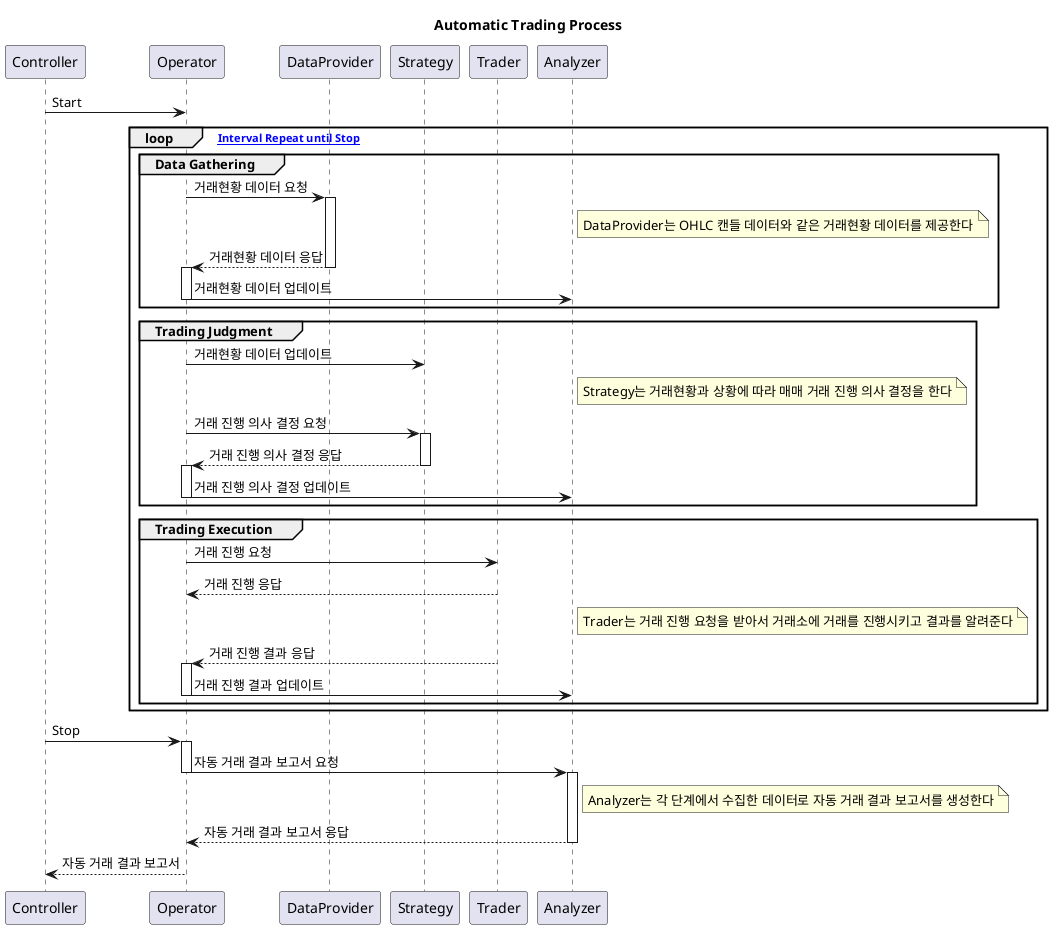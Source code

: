 @startuml
title Automatic Trading Process

participant Controller
participant Operator
participant DataProvider
participant Strategy
participant Trader
participant Analyzer

Controller -> Operator: Start
loop ["Interval Repeat until Stop"]
    group Data Gathering 
        Operator -> DataProvider: 거래현황 데이터 요청
        note right of Analyzer: DataProvider는 OHLC 캔들 데이터와 같은 거래현황 데이터를 제공한다
        activate DataProvider
        DataProvider --> Operator: 거래현황 데이터 응답
        deactivate DataProvider
        activate Operator
        Operator -> Analyzer: 거래현황 데이터 업데이트
        deactivate Operator
    end
    group Trading Judgment
        Operator -> Strategy: 거래현황 데이터 업데이트
        note right of Analyzer: Strategy는 거래현황과 상황에 따라 매매 거래 진행 의사 결정을 한다
        Operator -> Strategy: 거래 진행 의사 결정 요청
        activate Strategy
        Strategy --> Operator: 거래 진행 의사 결정 응답
        deactivate Strategy
        activate Operator
        Operator -> Analyzer: 거래 진행 의사 결정 업데이트
        deactivate Operator
    end
    group Trading Execution
        Operator -> Trader: 거래 진행 요청
        Trader --> Operator: 거래 진행 응답
        note right of Analyzer: Trader는 거래 진행 요청을 받아서 거래소에 거래를 진행시키고 결과를 알려준다
        Trader --> Operator: 거래 진행 결과 응답
        activate Operator
        Operator -> Analyzer: 거래 진행 결과 업데이트
        deactivate Operator
    end
end
Controller -> Operator: Stop
activate Operator
Operator -> Analyzer: 자동 거래 결과 보고서 요청
note right of Analyzer: Analyzer는 각 단계에서 수집한 데이터로 자동 거래 결과 보고서를 생성한다
deactivate Operator
activate Analyzer
Analyzer --> Operator: 자동 거래 결과 보고서 응답
deactivate Analyzer
Operator --> Controller: 자동 거래 결과 보고서

@enduml